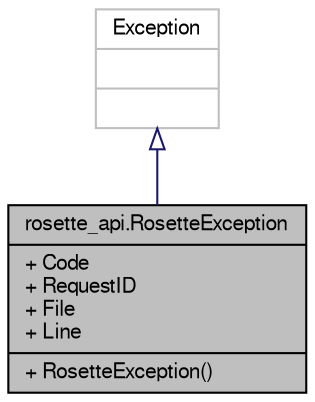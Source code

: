 digraph "rosette_api.RosetteException"
{
  bgcolor="transparent";
  edge [fontname="FreeSans",fontsize="10",labelfontname="FreeSans",labelfontsize="10"];
  node [fontname="FreeSans",fontsize="10",shape=record];
  Node1 [label="{rosette_api.RosetteException\n|+ Code\l+ RequestID\l+ File\l+ Line\l|+ RosetteException()\l}",height=0.2,width=0.4,color="black", fillcolor="grey75", style="filled", fontcolor="black"];
  Node2 -> Node1 [dir="back",color="midnightblue",fontsize="10",style="solid",arrowtail="onormal",fontname="FreeSans"];
  Node2 [label="{Exception\n||}",height=0.2,width=0.4,color="grey75"];
}
